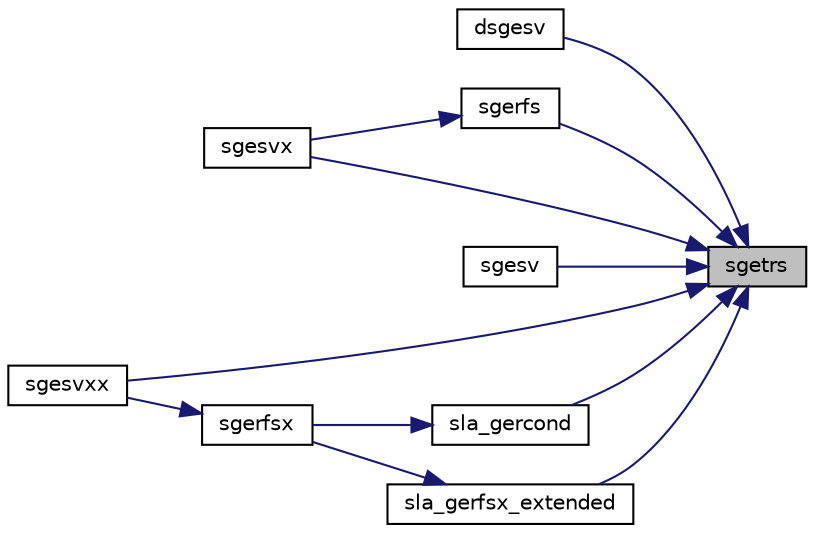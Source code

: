 digraph "sgetrs"
{
 // LATEX_PDF_SIZE
  edge [fontname="Helvetica",fontsize="10",labelfontname="Helvetica",labelfontsize="10"];
  node [fontname="Helvetica",fontsize="10",shape=record];
  rankdir="RL";
  Node1 [label="sgetrs",height=0.2,width=0.4,color="black", fillcolor="grey75", style="filled", fontcolor="black",tooltip="SGETRS"];
  Node1 -> Node2 [dir="back",color="midnightblue",fontsize="10",style="solid",fontname="Helvetica"];
  Node2 [label="dsgesv",height=0.2,width=0.4,color="black", fillcolor="white", style="filled",URL="$dsgesv_8f.html#a05bea3dc0386868e4720f22c969cb9f5",tooltip="DSGESV computes the solution to system of linear equations A * X = B for GE matrices (mixed precision..."];
  Node1 -> Node3 [dir="back",color="midnightblue",fontsize="10",style="solid",fontname="Helvetica"];
  Node3 [label="sgerfs",height=0.2,width=0.4,color="black", fillcolor="white", style="filled",URL="$sgerfs_8f.html#a39adc3981edd0d968a4369941431ce3d",tooltip="SGERFS"];
  Node3 -> Node4 [dir="back",color="midnightblue",fontsize="10",style="solid",fontname="Helvetica"];
  Node4 [label="sgesvx",height=0.2,width=0.4,color="black", fillcolor="white", style="filled",URL="$sgesvx_8f.html#a1f66bf6cce2f8038b120eb11bd30cdc9",tooltip="SGESVX computes the solution to system of linear equations A * X = B for GE matrices"];
  Node1 -> Node5 [dir="back",color="midnightblue",fontsize="10",style="solid",fontname="Helvetica"];
  Node5 [label="sgesv",height=0.2,width=0.4,color="black", fillcolor="white", style="filled",URL="$group__gesv.html#ga3b05fb3999b3d7351cb3101a1fd28e78",tooltip="Download SGESV + dependencies  <a href=\"http://www.netlib.org/cgi-bin/netlibfiles...."];
  Node1 -> Node4 [dir="back",color="midnightblue",fontsize="10",style="solid",fontname="Helvetica"];
  Node1 -> Node6 [dir="back",color="midnightblue",fontsize="10",style="solid",fontname="Helvetica"];
  Node6 [label="sgesvxx",height=0.2,width=0.4,color="black", fillcolor="white", style="filled",URL="$sgesvxx_8f.html#ad499b2a1b47541ff7f97aaaca16025e9",tooltip="SGESVXX computes the solution to system of linear equations A * X = B for GE matrices"];
  Node1 -> Node7 [dir="back",color="midnightblue",fontsize="10",style="solid",fontname="Helvetica"];
  Node7 [label="sla_gercond",height=0.2,width=0.4,color="black", fillcolor="white", style="filled",URL="$sla__gercond_8f.html#a0249e1294da0f1991fd57246a8694070",tooltip="SLA_GERCOND estimates the Skeel condition number for a general matrix."];
  Node7 -> Node8 [dir="back",color="midnightblue",fontsize="10",style="solid",fontname="Helvetica"];
  Node8 [label="sgerfsx",height=0.2,width=0.4,color="black", fillcolor="white", style="filled",URL="$sgerfsx_8f.html#ad283ab77593ac86c29172972b41f917b",tooltip="SGERFSX"];
  Node8 -> Node6 [dir="back",color="midnightblue",fontsize="10",style="solid",fontname="Helvetica"];
  Node1 -> Node9 [dir="back",color="midnightblue",fontsize="10",style="solid",fontname="Helvetica"];
  Node9 [label="sla_gerfsx_extended",height=0.2,width=0.4,color="black", fillcolor="white", style="filled",URL="$sla__gerfsx__extended_8f.html#a2532e63c32caabae5b7d18e8036514f4",tooltip="SLA_GERFSX_EXTENDED improves the computed solution to a system of linear equations for general matric..."];
  Node9 -> Node8 [dir="back",color="midnightblue",fontsize="10",style="solid",fontname="Helvetica"];
}
